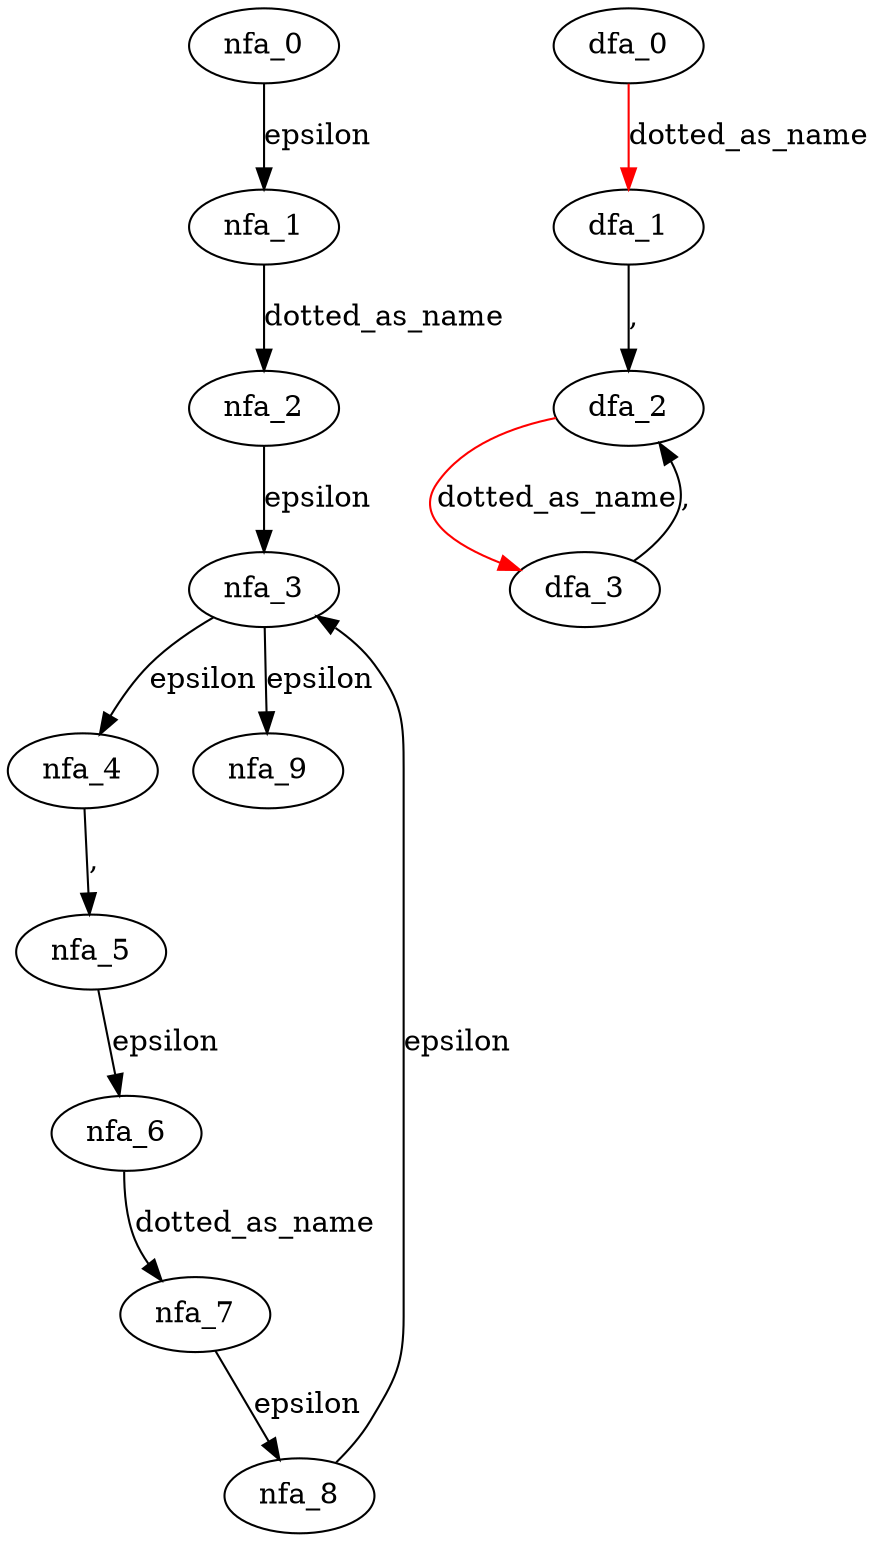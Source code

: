 digraph dotted_as_names {
 subgraph dotted_as_names_nfa {
  nfa_0->nfa_1[label=epsilon]
  nfa_1->nfa_2[label=dotted_as_name]
  nfa_2->nfa_3[label=epsilon]
  nfa_3->nfa_4[label=epsilon]
  nfa_4->nfa_5[label=","]
  nfa_5->nfa_6[label=epsilon]
  nfa_6->nfa_7[label=dotted_as_name]
  nfa_7->nfa_8[label=epsilon]
  nfa_8->nfa_3[label=epsilon]
  nfa_3->nfa_9[label=epsilon]
  }
 subgraph dotted_as_names_dfa {
  dfa_0->dfa_1[label=dotted_as_name,color=red]
  dfa_1->dfa_2[label=","]
  dfa_2->dfa_3[label=dotted_as_name,color=red]
  dfa_3->dfa_2[label=","]
  }
}
